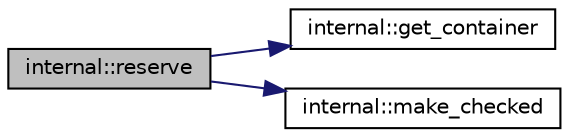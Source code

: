 digraph "internal::reserve"
{
  edge [fontname="Helvetica",fontsize="10",labelfontname="Helvetica",labelfontsize="10"];
  node [fontname="Helvetica",fontsize="10",shape=record];
  rankdir="LR";
  Node1 [label="internal::reserve",height=0.2,width=0.4,color="black", fillcolor="grey75", style="filled" fontcolor="black"];
  Node1 -> Node2 [color="midnightblue",fontsize="10",style="solid",fontname="Helvetica"];
  Node2 [label="internal::get_container",height=0.2,width=0.4,color="black", fillcolor="white", style="filled",URL="$namespaceinternal.html#a8cf1f0f18fd01743349131744dc7c1c3"];
  Node1 -> Node3 [color="midnightblue",fontsize="10",style="solid",fontname="Helvetica"];
  Node3 [label="internal::make_checked",height=0.2,width=0.4,color="black", fillcolor="white", style="filled",URL="$namespaceinternal.html#a887ca8a3160ba683e62bd9d7418e821f"];
}
